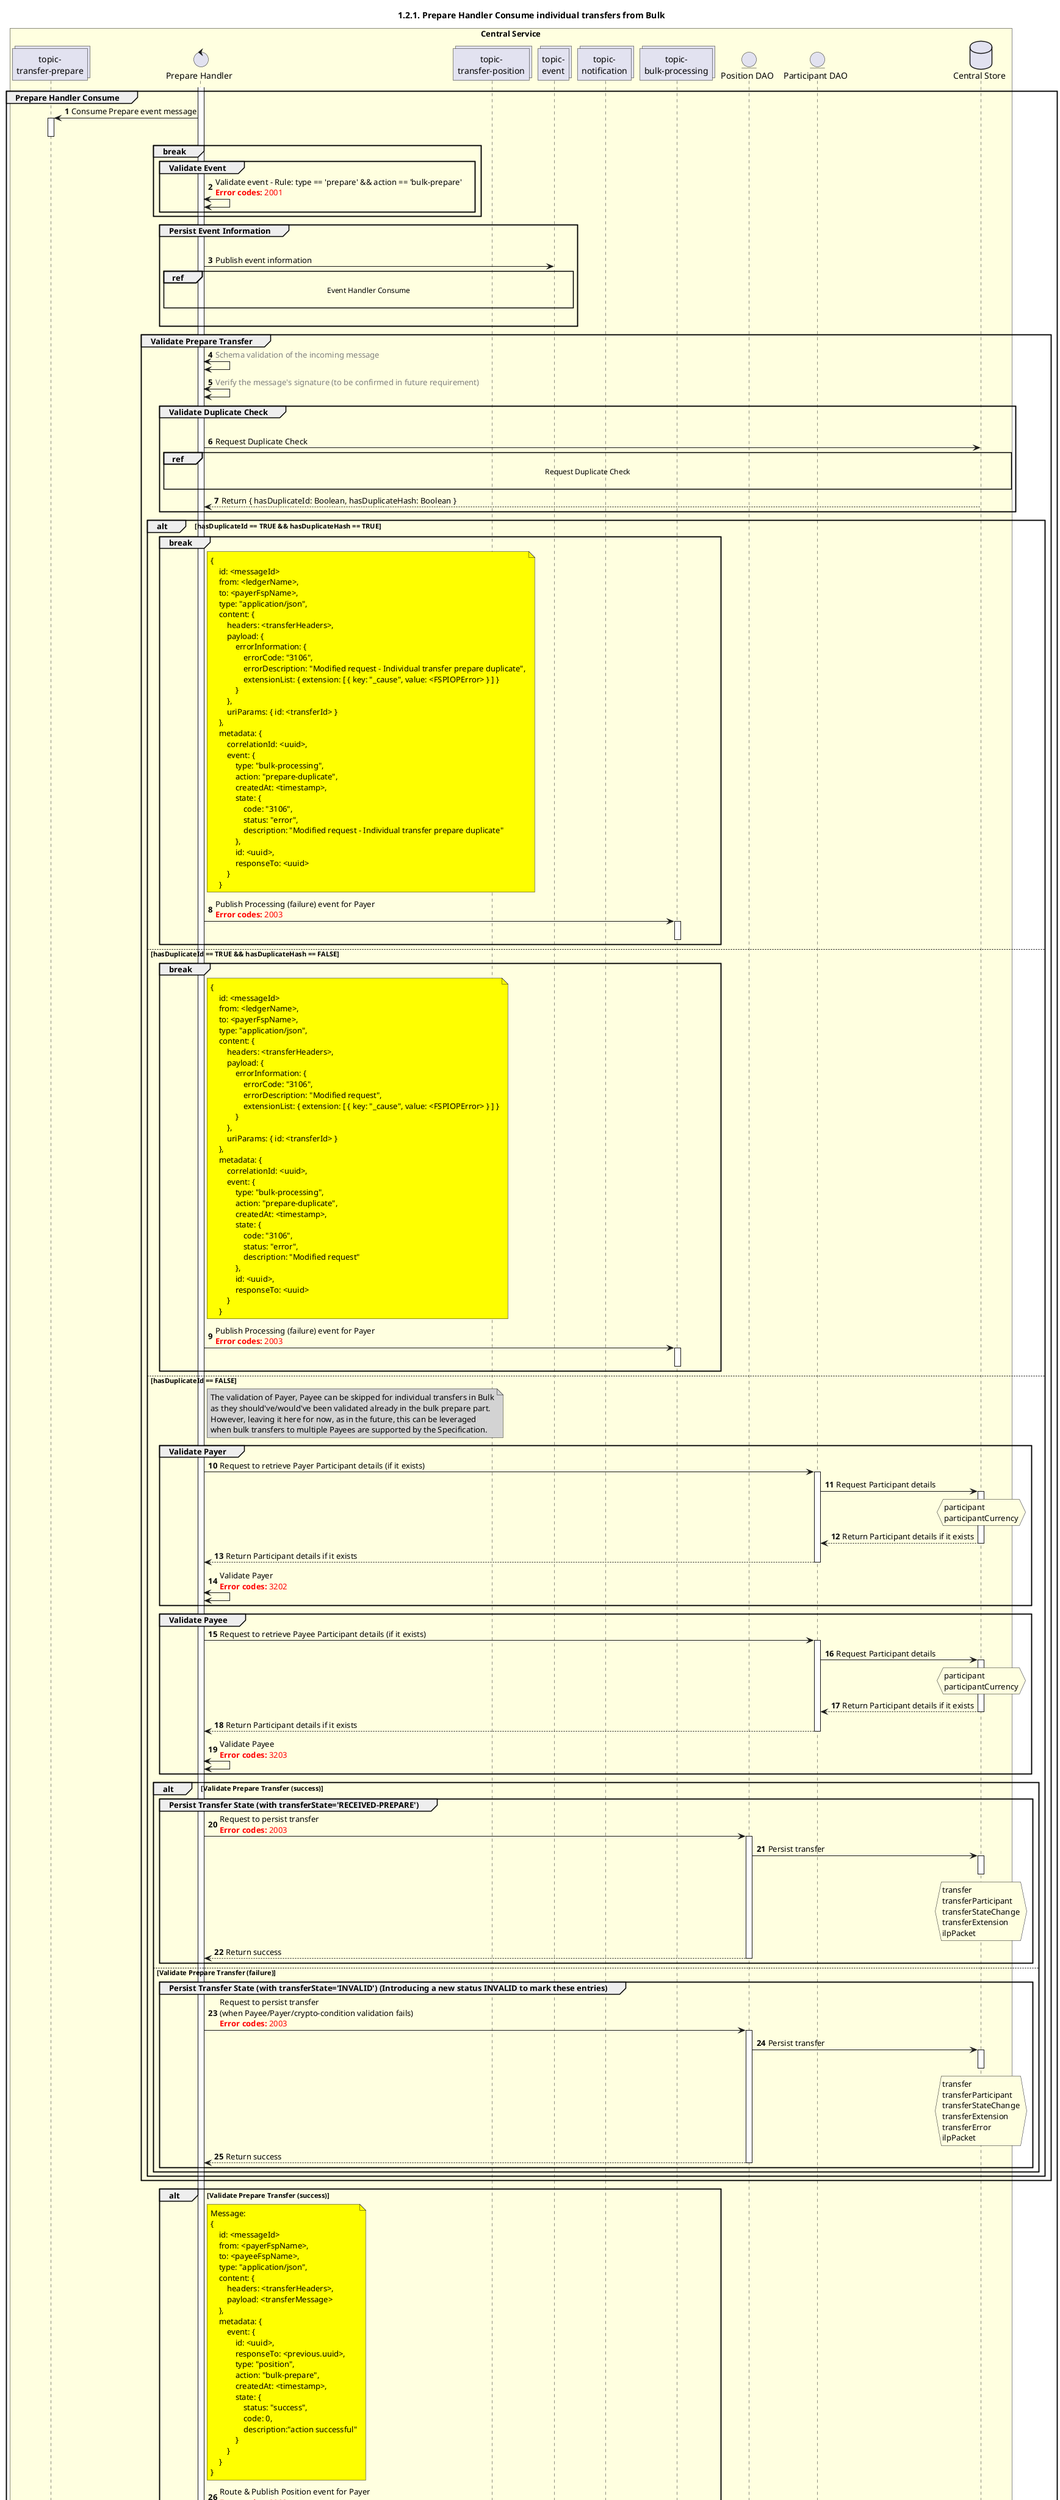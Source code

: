 /'*****
 License
 --------------
 Copyright © 2017 Bill & Melinda Gates Foundation
 The Mojaloop files are made available by the Bill & Melinda Gates Foundation under the Apache License, Version 2.0 (the "License") and you may not use these files except in compliance with the License. You may obtain a copy of the License at
 http://www.apache.org/licenses/LICENSE-2.0
 Unless required by applicable law or agreed to in writing, the Mojaloop files are distributed on an "AS IS" BASIS, WITHOUT WARRANTIES OR CONDITIONS OF ANY KIND, either express or implied. See the License for the specific language governing permissions and limitations under the License.
 Contributors
 --------------
 This is the official list of the Mojaloop project contributors for this file.
 Names of the original copyright holders (individuals or organizations)
 should be listed with a '*' in the first column. People who have
 contributed from an organization can be listed under the organization
 that actually holds the copyright for their contributions (see the
 Gates Foundation organization for an example). Those individuals should have
 their names indented and be marked with a '-'. Email address can be added
 optionally within square brackets <email>.
 * Gates Foundation
 - Name Surname <name.surname@gatesfoundation.com>

 * Georgi Georgiev <georgi.georgiev@modusbox.com>
 * Miguel de Barros <miguel.debarros@modusbox.com>
 * Rajiv Mothilal <rajiv.mothilal@modusbox.com>
 * Samuel Kummary <sam@modusbox.com>
 * Shashikant Hirugade <shashikant.hirugade@modusbox.com>
 --------------
 ******'/

@startuml
' declate title
title 1.2.1. Prepare Handler Consume individual transfers from Bulk

autonumber

' Actor Keys:
'   boundary - APIs/Interfaces, etc
'   collections - Kafka Topics
'   control - Kafka Consumers
'   entity - Database Access Objects
'   database - Database Persistance Store

' declare actors
collections "topic-\ntransfer-prepare" as TOPIC_TRANSFER_PREPARE
control "Prepare Handler" as PREP_HANDLER
collections "topic-\ntransfer-position" as TOPIC_TRANSFER_POSITION
collections "topic-\nbulk-processing" as TOPIC_BULK_PROCESSING
collections "topic-\nevent" as TOPIC_EVENTS
collections "topic-\nnotification" as TOPIC_NOTIFICATIONS
entity "Position DAO" as POS_DAO
entity "Participant DAO" as PARTICIPANT_DAO
database "Central Store" as DB

box "Central Service" #LightYellow
    participant TOPIC_TRANSFER_PREPARE
    participant PREP_HANDLER
    participant TOPIC_TRANSFER_POSITION
    participant TOPIC_EVENTS
    participant TOPIC_NOTIFICATIONS
    participant TOPIC_BULK_PROCESSING
    participant POS_DAO
    participant PARTICIPANT_DAO
    participant DB
end box

' start flow
activate PREP_HANDLER
group Prepare Handler Consume
    TOPIC_TRANSFER_PREPARE <- PREP_HANDLER: Consume Prepare event message
    activate TOPIC_TRANSFER_PREPARE
    deactivate TOPIC_TRANSFER_PREPARE

    break
        group Validate Event
            PREP_HANDLER <-> PREP_HANDLER: Validate event - Rule: type == 'prepare' && action == 'bulk-prepare'\n<color #FF0000><b>Error codes:</b> 2001</color>
        end
    end

    group Persist Event Information
        |||
        PREP_HANDLER -> TOPIC_EVENTS: Publish event information
        ref over PREP_HANDLER, TOPIC_EVENTS :  Event Handler Consume\n
        |||
    end

    group Validate Prepare Transfer 
        PREP_HANDLER <-> PREP_HANDLER: <color #gray>Schema validation of the incoming message</color>
        PREP_HANDLER <-> PREP_HANDLER: <color #gray>Verify the message's signature (to be confirmed in future requirement)</color>

        group Validate Duplicate Check
            |||
            PREP_HANDLER -> DB: Request Duplicate Check
            ref over PREP_HANDLER, DB:  Request Duplicate Check\n
            DB --> PREP_HANDLER: Return { hasDuplicateId: Boolean, hasDuplicateHash: Boolean }
        end

        alt hasDuplicateId == TRUE && hasDuplicateHash == TRUE
            break
                note right of PREP_HANDLER #yellow
                    {
                        id: <messageId>
                        from: <ledgerName>,
                        to: <payerFspName>,
                        type: "application/json",
                        content: {
                            headers: <transferHeaders>,
                            payload: {
                                errorInformation: {
                                    errorCode: "3106",
                                    errorDescription: "Modified request - Individual transfer prepare duplicate",
                                    extensionList: { extension: [ { key: "_cause", value: <FSPIOPError> } ] }
                                }
                            },
                            uriParams: { id: <transferId> }
                        },
                        metadata: {
                            correlationId: <uuid>,
                            event: {
                                type: "bulk-processing",
                                action: "prepare-duplicate",
                                createdAt: <timestamp>,
                                state: {
                                    code: "3106",
                                    status: "error",
                                    description: "Modified request - Individual transfer prepare duplicate"
                                },
                                id: <uuid>,
                                responseTo: <uuid>
                            }
                        }
                end note
                PREP_HANDLER -> TOPIC_BULK_PROCESSING: Publish Processing (failure) event for Payer\n<color #FF0000><b>Error codes:</b> 2003</color>
                activate TOPIC_BULK_PROCESSING
                deactivate TOPIC_BULK_PROCESSING
            end
        else hasDuplicateId == TRUE && hasDuplicateHash == FALSE
            break
                note right of PREP_HANDLER #yellow
                    {
                        id: <messageId>
                        from: <ledgerName>,
                        to: <payerFspName>,
                        type: "application/json",
                        content: {
                            headers: <transferHeaders>,
                            payload: {
                                errorInformation: {
                                    errorCode: "3106",
                                    errorDescription: "Modified request",
                                    extensionList: { extension: [ { key: "_cause", value: <FSPIOPError> } ] }
                                }
                            },
                            uriParams: { id: <transferId> }
                        },
                        metadata: {
                            correlationId: <uuid>,
                            event: {
                                type: "bulk-processing",
                                action: "prepare-duplicate",
                                createdAt: <timestamp>,
                                state: {
                                    code: "3106",
                                    status: "error",
                                    description: "Modified request"
                                },
                                id: <uuid>,
                                responseTo: <uuid>
                            }
                        }
                end note
                PREP_HANDLER -> TOPIC_BULK_PROCESSING: Publish Processing (failure) event for Payer\n<color #FF0000><b>Error codes:</b> 2003</color>
                activate TOPIC_BULK_PROCESSING
                deactivate TOPIC_BULK_PROCESSING
            end
        else hasDuplicateId == FALSE
            note right of PREP_HANDLER #lightgrey
                The validation of Payer, Payee can be skipped for individual transfers in Bulk
                as they should've/would've been validated already in the bulk prepare part.
                However, leaving it here for now, as in the future, this can be leveraged
                when bulk transfers to multiple Payees are supported by the Specification.
            end note
            group Validate Payer
                PREP_HANDLER -> PARTICIPANT_DAO: Request to retrieve Payer Participant details (if it exists)
                activate PARTICIPANT_DAO
                PARTICIPANT_DAO -> DB: Request Participant details
                hnote over DB #lightyellow
                    participant
                    participantCurrency
                end note
                activate DB
                PARTICIPANT_DAO <-- DB: Return Participant details if it exists
                deactivate DB
                PARTICIPANT_DAO --> PREP_HANDLER: Return Participant details if it exists
                deactivate PARTICIPANT_DAO
                PREP_HANDLER <-> PREP_HANDLER: Validate Payer\n<color #FF0000><b>Error codes:</b> 3202</color>
            end
            group Validate Payee
                PREP_HANDLER -> PARTICIPANT_DAO: Request to retrieve Payee Participant details (if it exists)
                activate PARTICIPANT_DAO
                PARTICIPANT_DAO -> DB: Request Participant details
                hnote over DB #lightyellow
                    participant
                    participantCurrency
                end note
                activate DB
                PARTICIPANT_DAO <-- DB: Return Participant details if it exists
                deactivate DB
                PARTICIPANT_DAO --> PREP_HANDLER: Return Participant details if it exists
                deactivate PARTICIPANT_DAO
                PREP_HANDLER <-> PREP_HANDLER: Validate Payee\n<color #FF0000><b>Error codes:</b> 3203</color>
            end
            
            alt Validate Prepare Transfer (success)
                group Persist Transfer State (with transferState='RECEIVED-PREPARE')
                    PREP_HANDLER -> POS_DAO: Request to persist transfer\n<color #FF0000><b>Error codes:</b> 2003</color>
                    activate POS_DAO
                    POS_DAO -> DB: Persist transfer
                    hnote over DB #lightyellow
                        transfer
                        transferParticipant
                        transferStateChange
                        transferExtension
                        ilpPacket
                    end note
                    activate DB
                    deactivate DB
                    POS_DAO --> PREP_HANDLER: Return success
                    deactivate POS_DAO
                end
            else Validate Prepare Transfer (failure)
                group Persist Transfer State (with transferState='INVALID') (Introducing a new status INVALID to mark these entries)
                    PREP_HANDLER -> POS_DAO: Request to persist transfer\n(when Payee/Payer/crypto-condition validation fails)\n<color #FF0000><b>Error codes:</b> 2003</color>
                    activate POS_DAO
                    POS_DAO -> DB: Persist transfer
                    hnote over DB #lightyellow
                        transfer
                        transferParticipant
                        transferStateChange
                        transferExtension
                        transferError
                        ilpPacket
                    end note
                    activate DB
                    deactivate DB
                    POS_DAO --> PREP_HANDLER: Return success
                    deactivate POS_DAO
                end
            end
        end
    end

    alt Validate Prepare Transfer (success)
        note right of PREP_HANDLER #yellow
            Message:
            {
                id: <messageId>
                from: <payerFspName>,
                to: <payeeFspName>,
                type: "application/json",
                content: {
                    headers: <transferHeaders>,
                    payload: <transferMessage>
                },
                metadata: {
                    event: {
                        id: <uuid>,
                        responseTo: <previous.uuid>,
                        type: "position",
                        action: "bulk-prepare",
                        createdAt: <timestamp>,
                        state: {
                            status: "success",
                            code: 0,
                            description:"action successful"
                        }
                    }
                }
            }
        end note
        PREP_HANDLER -> TOPIC_TRANSFER_POSITION: Route & Publish Position event for Payer\n<color #FF0000><b>Error codes:</b> 2003</color>
    else Validate Prepare Transfer (failure)
        note right of PREP_HANDLER #yellow
            Message:
            {
                id: <messageId>
                from: <ledgerName>,
                to: <payerFspName>,
                type: "application/json"
                content: {
                    headers: <transferHeaders>,
                    payload: {
                        "errorInformation": {
                            "errorCode": <possible codes: [2003, 3100, 3105, 3106, 3202, 3203, 3300, 3301]>
                            "errorDescription": "<refer to section 35.1.3 for description>",
                            "extensionList": <transferMessage.extensionList>
                    }
                },
                metadata: {
                    event: {
                        id: <uuid>,
                        responseTo: <previous.uuid>,
                        type: "bulk-processing",
                        action: "prepare",
                        createdAt: <timestamp>,
                        state: {
                            status: 'error',
                            code: <errorInformation.errorCode>
                            description: <errorInformation.errorDescription>
                        }
                    }
                }
            }
        end note
        PREP_HANDLER -> TOPIC_BULK_PROCESSING: Publish Prepare failure event to Bulk Processing Topic (for Payer) \n<color #FF0000><b>Error codes:</b> 2003</color>
    end
end

deactivate PREP_HANDLER
@enduml

